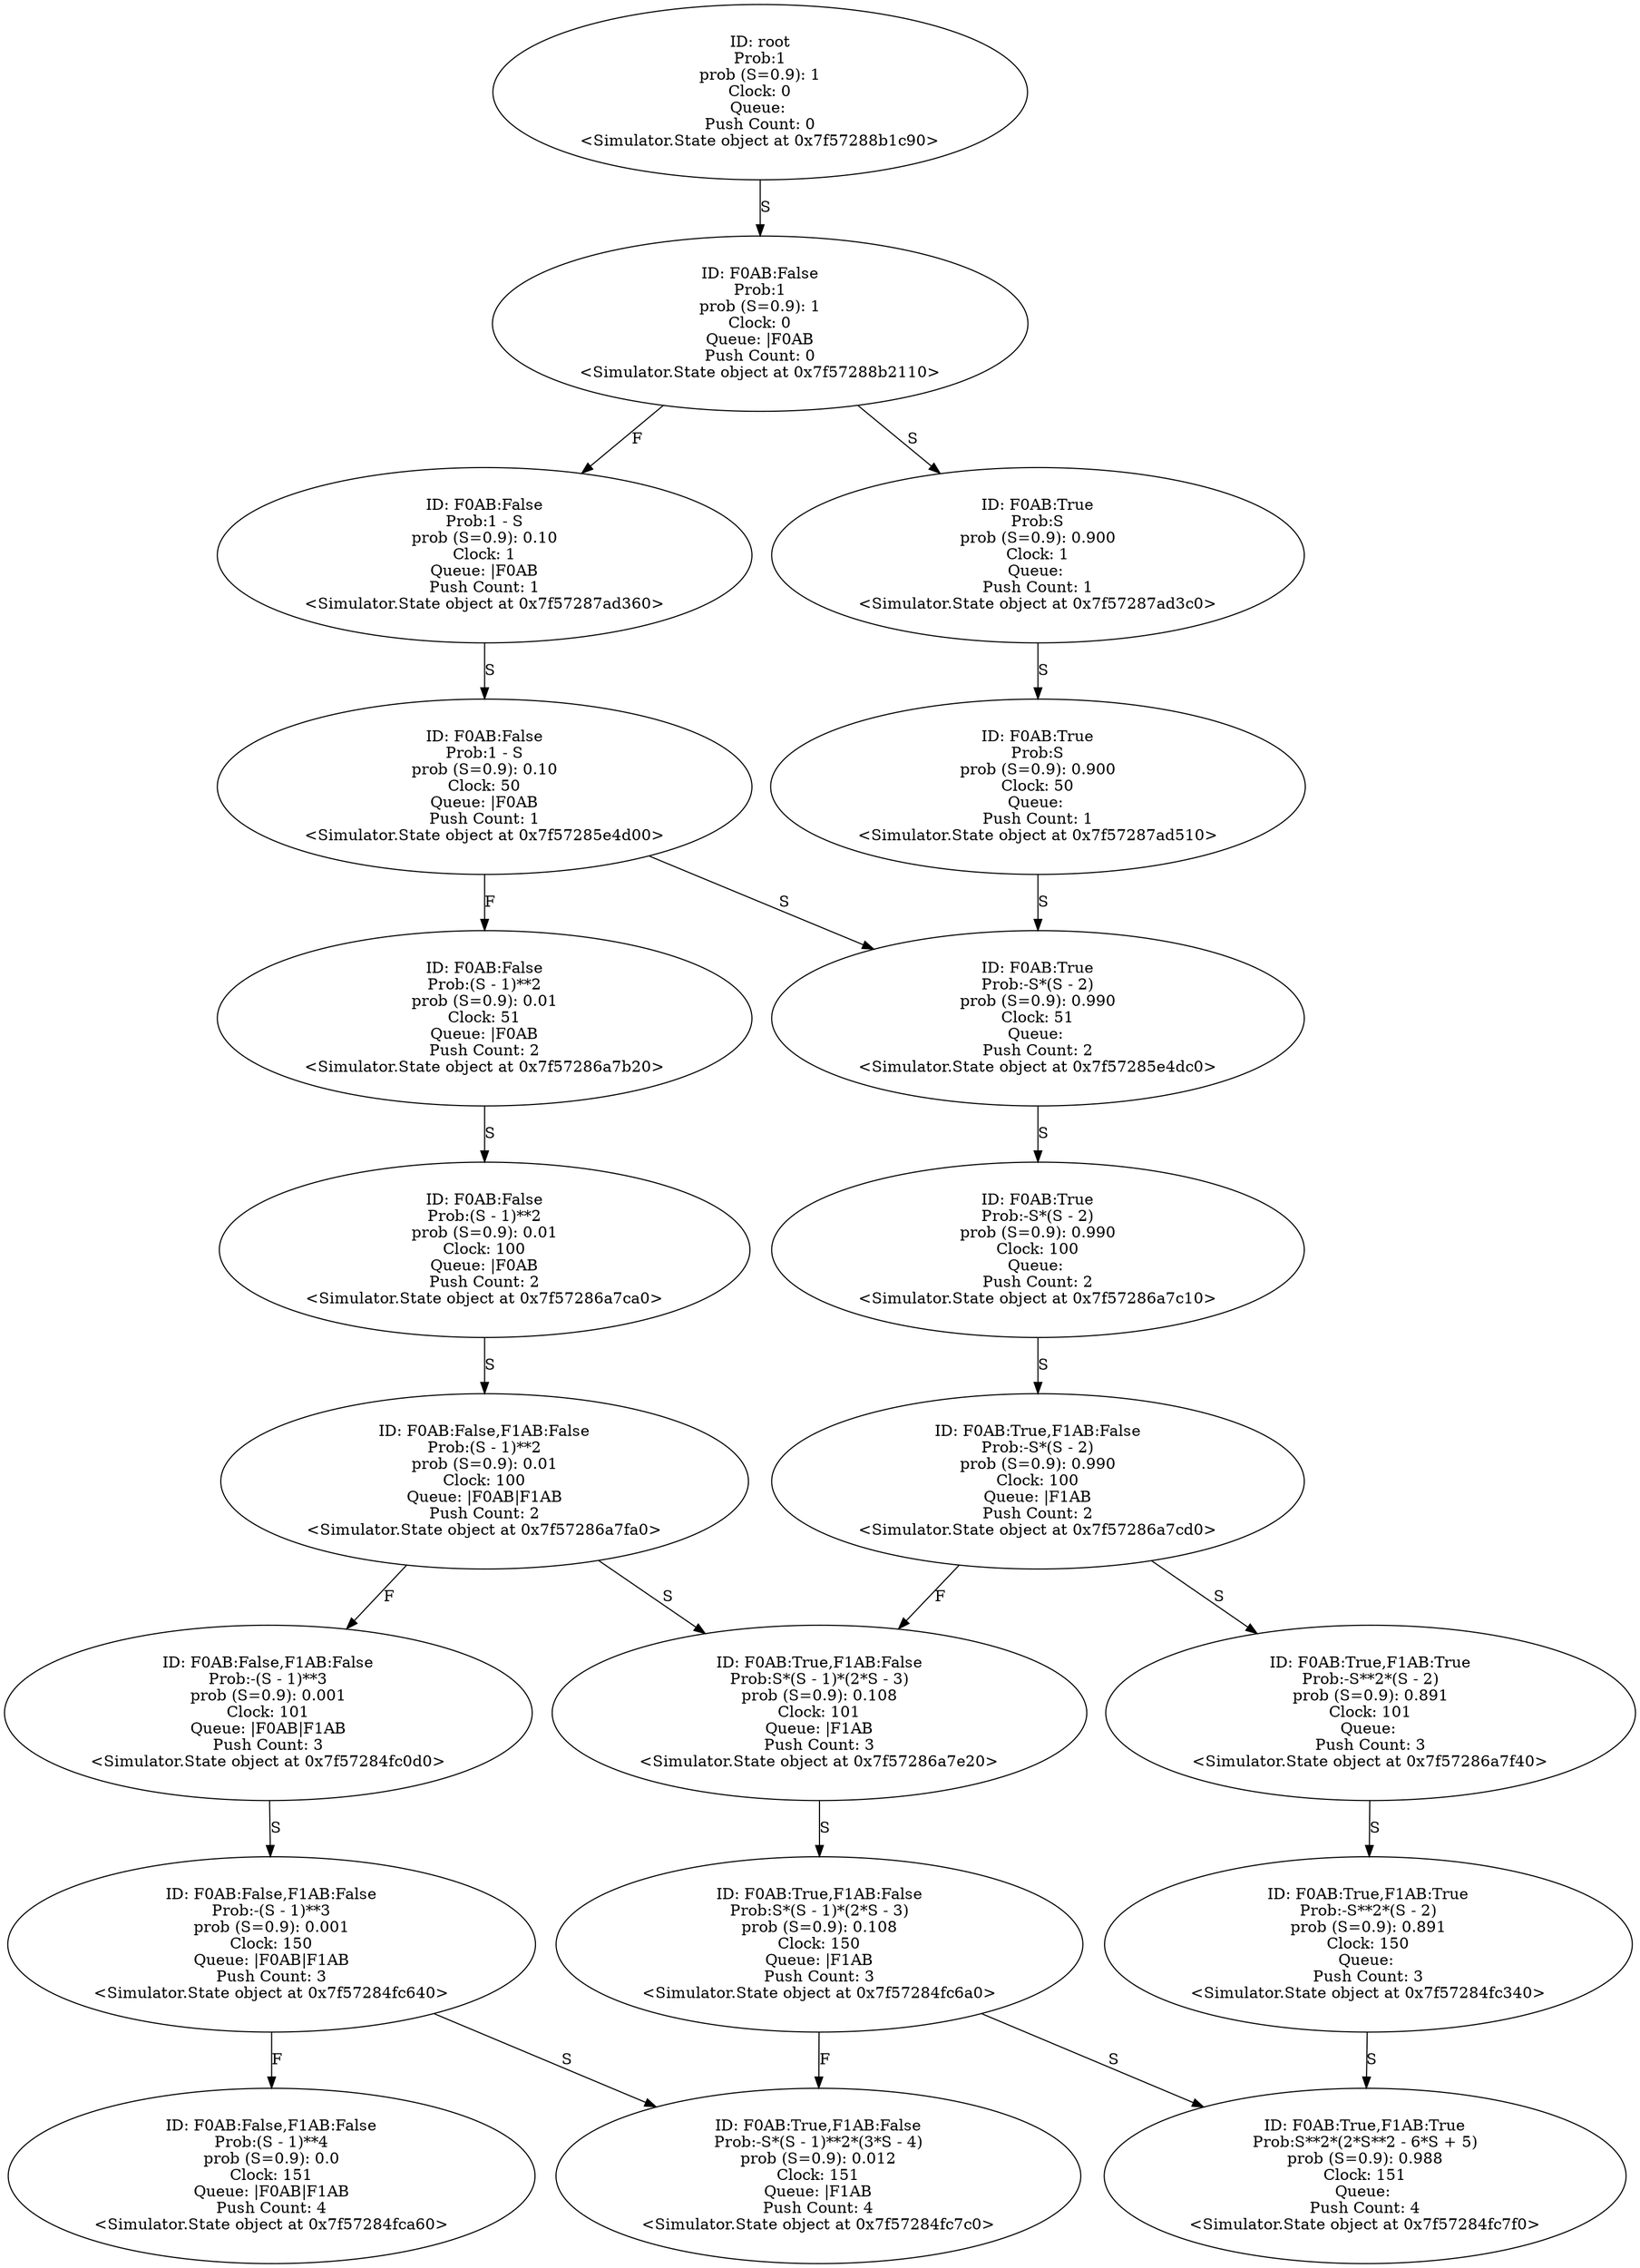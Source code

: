digraph "./Output/./controled_frequency_S50_R100_t0_tPlus150" {
	<Simulator.State object at 0x7f57288b1c90> [label="ID: root
Prob:1
prob (S=0.9): 1
Clock: 0
Queue: 
Push Count: 0
<Simulator.State object at 0x7f57288b1c90>"]
	<Simulator.State object at 0x7f57288b1c90> -> <Simulator.State object at 0x7f57288b2110> [label=S]
	<Simulator.State object at 0x7f57288b2110> [label="ID: F0AB:False
Prob:1
prob (S=0.9): 1
Clock: 0
Queue: |F0AB
Push Count: 0
<Simulator.State object at 0x7f57288b2110>"]
	<Simulator.State object at 0x7f57288b2110> -> <Simulator.State object at 0x7f57287ad360> [label=F]
	<Simulator.State object at 0x7f57288b2110> -> <Simulator.State object at 0x7f57287ad3c0> [label=S]
	<Simulator.State object at 0x7f57287ad360> [label="ID: F0AB:False
Prob:1 - S
prob (S=0.9): 0.10
Clock: 1
Queue: |F0AB
Push Count: 1
<Simulator.State object at 0x7f57287ad360>"]
	<Simulator.State object at 0x7f57287ad360> -> <Simulator.State object at 0x7f57285e4d00> [label=S]
	<Simulator.State object at 0x7f57287ad3c0> [label="ID: F0AB:True
Prob:S
prob (S=0.9): 0.900
Clock: 1
Queue: 
Push Count: 1
<Simulator.State object at 0x7f57287ad3c0>"]
	<Simulator.State object at 0x7f57287ad3c0> -> <Simulator.State object at 0x7f57287ad510> [label=S]
	<Simulator.State object at 0x7f57285e4d00> [label="ID: F0AB:False
Prob:1 - S
prob (S=0.9): 0.10
Clock: 50
Queue: |F0AB
Push Count: 1
<Simulator.State object at 0x7f57285e4d00>"]
	<Simulator.State object at 0x7f57285e4d00> -> <Simulator.State object at 0x7f57286a7b20> [label=F]
	<Simulator.State object at 0x7f57285e4d00> -> <Simulator.State object at 0x7f57285e4dc0> [label=S]
	<Simulator.State object at 0x7f57287ad510> [label="ID: F0AB:True
Prob:S
prob (S=0.9): 0.900
Clock: 50
Queue: 
Push Count: 1
<Simulator.State object at 0x7f57287ad510>"]
	<Simulator.State object at 0x7f57287ad510> -> <Simulator.State object at 0x7f57285e4dc0> [label=S]
	<Simulator.State object at 0x7f57286a7b20> [label="ID: F0AB:False
Prob:(S - 1)**2
prob (S=0.9): 0.01
Clock: 51
Queue: |F0AB
Push Count: 2
<Simulator.State object at 0x7f57286a7b20>"]
	<Simulator.State object at 0x7f57286a7b20> -> <Simulator.State object at 0x7f57286a7ca0> [label=S]
	<Simulator.State object at 0x7f57285e4dc0> [label="ID: F0AB:True
Prob:-S*(S - 2)
prob (S=0.9): 0.990
Clock: 51
Queue: 
Push Count: 2
<Simulator.State object at 0x7f57285e4dc0>"]
	<Simulator.State object at 0x7f57285e4dc0> -> <Simulator.State object at 0x7f57286a7c10> [label=S]
	<Simulator.State object at 0x7f57286a7ca0> [label="ID: F0AB:False
Prob:(S - 1)**2
prob (S=0.9): 0.01
Clock: 100
Queue: |F0AB
Push Count: 2
<Simulator.State object at 0x7f57286a7ca0>"]
	<Simulator.State object at 0x7f57286a7ca0> -> <Simulator.State object at 0x7f57286a7fa0> [label=S]
	<Simulator.State object at 0x7f57286a7c10> [label="ID: F0AB:True
Prob:-S*(S - 2)
prob (S=0.9): 0.990
Clock: 100
Queue: 
Push Count: 2
<Simulator.State object at 0x7f57286a7c10>"]
	<Simulator.State object at 0x7f57286a7c10> -> <Simulator.State object at 0x7f57286a7cd0> [label=S]
	<Simulator.State object at 0x7f57286a7fa0> [label="ID: F0AB:False,F1AB:False
Prob:(S - 1)**2
prob (S=0.9): 0.01
Clock: 100
Queue: |F0AB|F1AB
Push Count: 2
<Simulator.State object at 0x7f57286a7fa0>"]
	<Simulator.State object at 0x7f57286a7fa0> -> <Simulator.State object at 0x7f57284fc0d0> [label=F]
	<Simulator.State object at 0x7f57286a7fa0> -> <Simulator.State object at 0x7f57286a7e20> [label=S]
	<Simulator.State object at 0x7f57286a7cd0> [label="ID: F0AB:True,F1AB:False
Prob:-S*(S - 2)
prob (S=0.9): 0.990
Clock: 100
Queue: |F1AB
Push Count: 2
<Simulator.State object at 0x7f57286a7cd0>"]
	<Simulator.State object at 0x7f57286a7cd0> -> <Simulator.State object at 0x7f57286a7e20> [label=F]
	<Simulator.State object at 0x7f57286a7cd0> -> <Simulator.State object at 0x7f57286a7f40> [label=S]
	<Simulator.State object at 0x7f57284fc0d0> [label="ID: F0AB:False,F1AB:False
Prob:-(S - 1)**3
prob (S=0.9): 0.001
Clock: 101
Queue: |F0AB|F1AB
Push Count: 3
<Simulator.State object at 0x7f57284fc0d0>"]
	<Simulator.State object at 0x7f57284fc0d0> -> <Simulator.State object at 0x7f57284fc640> [label=S]
	<Simulator.State object at 0x7f57286a7e20> [label="ID: F0AB:True,F1AB:False
Prob:S*(S - 1)*(2*S - 3)
prob (S=0.9): 0.108
Clock: 101
Queue: |F1AB
Push Count: 3
<Simulator.State object at 0x7f57286a7e20>"]
	<Simulator.State object at 0x7f57286a7e20> -> <Simulator.State object at 0x7f57284fc6a0> [label=S]
	<Simulator.State object at 0x7f57286a7f40> [label="ID: F0AB:True,F1AB:True
Prob:-S**2*(S - 2)
prob (S=0.9): 0.891
Clock: 101
Queue: 
Push Count: 3
<Simulator.State object at 0x7f57286a7f40>"]
	<Simulator.State object at 0x7f57286a7f40> -> <Simulator.State object at 0x7f57284fc340> [label=S]
	<Simulator.State object at 0x7f57284fc640> [label="ID: F0AB:False,F1AB:False
Prob:-(S - 1)**3
prob (S=0.9): 0.001
Clock: 150
Queue: |F0AB|F1AB
Push Count: 3
<Simulator.State object at 0x7f57284fc640>"]
	<Simulator.State object at 0x7f57284fc640> -> <Simulator.State object at 0x7f57284fca60> [label=F]
	<Simulator.State object at 0x7f57284fc640> -> <Simulator.State object at 0x7f57284fc7c0> [label=S]
	<Simulator.State object at 0x7f57284fc6a0> [label="ID: F0AB:True,F1AB:False
Prob:S*(S - 1)*(2*S - 3)
prob (S=0.9): 0.108
Clock: 150
Queue: |F1AB
Push Count: 3
<Simulator.State object at 0x7f57284fc6a0>"]
	<Simulator.State object at 0x7f57284fc6a0> -> <Simulator.State object at 0x7f57284fc7c0> [label=F]
	<Simulator.State object at 0x7f57284fc6a0> -> <Simulator.State object at 0x7f57284fc7f0> [label=S]
	<Simulator.State object at 0x7f57284fc340> [label="ID: F0AB:True,F1AB:True
Prob:-S**2*(S - 2)
prob (S=0.9): 0.891
Clock: 150
Queue: 
Push Count: 3
<Simulator.State object at 0x7f57284fc340>"]
	<Simulator.State object at 0x7f57284fc340> -> <Simulator.State object at 0x7f57284fc7f0> [label=S]
	<Simulator.State object at 0x7f57284fca60> [label="ID: F0AB:False,F1AB:False
Prob:(S - 1)**4
prob (S=0.9): 0.0
Clock: 151
Queue: |F0AB|F1AB
Push Count: 4
<Simulator.State object at 0x7f57284fca60>"]
	<Simulator.State object at 0x7f57284fc7c0> [label="ID: F0AB:True,F1AB:False
Prob:-S*(S - 1)**2*(3*S - 4)
prob (S=0.9): 0.012
Clock: 151
Queue: |F1AB
Push Count: 4
<Simulator.State object at 0x7f57284fc7c0>"]
	<Simulator.State object at 0x7f57284fc7f0> [label="ID: F0AB:True,F1AB:True
Prob:S**2*(2*S**2 - 6*S + 5)
prob (S=0.9): 0.988
Clock: 151
Queue: 
Push Count: 4
<Simulator.State object at 0x7f57284fc7f0>"]
}

